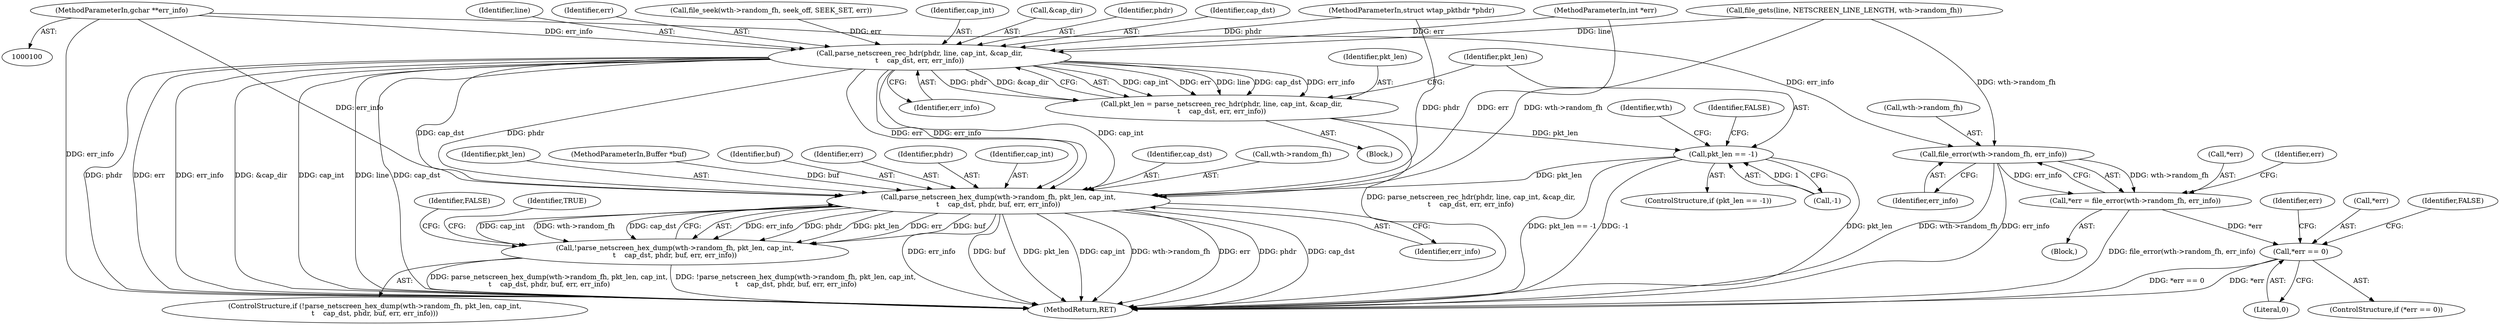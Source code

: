 digraph "1_wireshark_6a140eca7b78b230f1f90a739a32257476513c78_0@pointer" {
"1000106" [label="(MethodParameterIn,gchar **err_info)"];
"1000140" [label="(Call,file_error(wth->random_fh, err_info))"];
"1000137" [label="(Call,*err = file_error(wth->random_fh, err_info))"];
"1000146" [label="(Call,*err == 0)"];
"1000159" [label="(Call,parse_netscreen_rec_hdr(phdr, line, cap_int, &cap_dir,\n\t    cap_dst, err, err_info))"];
"1000157" [label="(Call,pkt_len = parse_netscreen_rec_hdr(phdr, line, cap_int, &cap_dir,\n\t    cap_dst, err, err_info))"];
"1000169" [label="(Call,pkt_len == -1)"];
"1000177" [label="(Call,parse_netscreen_hex_dump(wth->random_fh, pkt_len, cap_int,\n\t    cap_dst, phdr, buf, err, err_info))"];
"1000176" [label="(Call,!parse_netscreen_hex_dump(wth->random_fh, pkt_len, cap_int,\n\t    cap_dst, phdr, buf, err, err_info))"];
"1000161" [label="(Identifier,line)"];
"1000177" [label="(Call,parse_netscreen_hex_dump(wth->random_fh, pkt_len, cap_int,\n\t    cap_dst, phdr, buf, err, err_info))"];
"1000192" [label="(MethodReturn,RET)"];
"1000156" [label="(Identifier,FALSE)"];
"1000137" [label="(Call,*err = file_error(wth->random_fh, err_info))"];
"1000168" [label="(ControlStructure,if (pkt_len == -1))"];
"1000141" [label="(Call,wth->random_fh)"];
"1000186" [label="(Identifier,err)"];
"1000184" [label="(Identifier,phdr)"];
"1000166" [label="(Identifier,err)"];
"1000115" [label="(Call,file_seek(wth->random_fh, seek_off, SEEK_SET, err))"];
"1000182" [label="(Identifier,cap_int)"];
"1000174" [label="(Identifier,FALSE)"];
"1000159" [label="(Call,parse_netscreen_rec_hdr(phdr, line, cap_int, &cap_dir,\n\t    cap_dst, err, err_info))"];
"1000191" [label="(Identifier,TRUE)"];
"1000140" [label="(Call,file_error(wth->random_fh, err_info))"];
"1000105" [label="(MethodParameterIn,int *err)"];
"1000162" [label="(Identifier,cap_int)"];
"1000187" [label="(Identifier,err_info)"];
"1000145" [label="(ControlStructure,if (*err == 0))"];
"1000129" [label="(Call,file_gets(line, NETSCREEN_LINE_LENGTH, wth->random_fh))"];
"1000171" [label="(Call,-1)"];
"1000138" [label="(Call,*err)"];
"1000157" [label="(Call,pkt_len = parse_netscreen_rec_hdr(phdr, line, cap_int, &cap_dir,\n\t    cap_dst, err, err_info))"];
"1000183" [label="(Identifier,cap_dst)"];
"1000178" [label="(Call,wth->random_fh)"];
"1000144" [label="(Identifier,err_info)"];
"1000189" [label="(Identifier,FALSE)"];
"1000176" [label="(Call,!parse_netscreen_hex_dump(wth->random_fh, pkt_len, cap_int,\n\t    cap_dst, phdr, buf, err, err_info))"];
"1000107" [label="(Block,)"];
"1000170" [label="(Identifier,pkt_len)"];
"1000103" [label="(MethodParameterIn,struct wtap_pkthdr *phdr)"];
"1000146" [label="(Call,*err == 0)"];
"1000106" [label="(MethodParameterIn,gchar **err_info)"];
"1000158" [label="(Identifier,pkt_len)"];
"1000175" [label="(ControlStructure,if (!parse_netscreen_hex_dump(wth->random_fh, pkt_len, cap_int,\n\t    cap_dst, phdr, buf, err, err_info)))"];
"1000148" [label="(Identifier,err)"];
"1000149" [label="(Literal,0)"];
"1000153" [label="(Identifier,err)"];
"1000163" [label="(Call,&cap_dir)"];
"1000147" [label="(Call,*err)"];
"1000160" [label="(Identifier,phdr)"];
"1000179" [label="(Identifier,wth)"];
"1000181" [label="(Identifier,pkt_len)"];
"1000167" [label="(Identifier,err_info)"];
"1000104" [label="(MethodParameterIn,Buffer *buf)"];
"1000185" [label="(Identifier,buf)"];
"1000169" [label="(Call,pkt_len == -1)"];
"1000165" [label="(Identifier,cap_dst)"];
"1000136" [label="(Block,)"];
"1000106" -> "1000100"  [label="AST: "];
"1000106" -> "1000192"  [label="DDG: err_info"];
"1000106" -> "1000140"  [label="DDG: err_info"];
"1000106" -> "1000159"  [label="DDG: err_info"];
"1000106" -> "1000177"  [label="DDG: err_info"];
"1000140" -> "1000137"  [label="AST: "];
"1000140" -> "1000144"  [label="CFG: "];
"1000141" -> "1000140"  [label="AST: "];
"1000144" -> "1000140"  [label="AST: "];
"1000137" -> "1000140"  [label="CFG: "];
"1000140" -> "1000192"  [label="DDG: wth->random_fh"];
"1000140" -> "1000192"  [label="DDG: err_info"];
"1000140" -> "1000137"  [label="DDG: wth->random_fh"];
"1000140" -> "1000137"  [label="DDG: err_info"];
"1000129" -> "1000140"  [label="DDG: wth->random_fh"];
"1000137" -> "1000136"  [label="AST: "];
"1000138" -> "1000137"  [label="AST: "];
"1000148" -> "1000137"  [label="CFG: "];
"1000137" -> "1000192"  [label="DDG: file_error(wth->random_fh, err_info)"];
"1000137" -> "1000146"  [label="DDG: *err"];
"1000146" -> "1000145"  [label="AST: "];
"1000146" -> "1000149"  [label="CFG: "];
"1000147" -> "1000146"  [label="AST: "];
"1000149" -> "1000146"  [label="AST: "];
"1000153" -> "1000146"  [label="CFG: "];
"1000156" -> "1000146"  [label="CFG: "];
"1000146" -> "1000192"  [label="DDG: *err == 0"];
"1000146" -> "1000192"  [label="DDG: *err"];
"1000159" -> "1000157"  [label="AST: "];
"1000159" -> "1000167"  [label="CFG: "];
"1000160" -> "1000159"  [label="AST: "];
"1000161" -> "1000159"  [label="AST: "];
"1000162" -> "1000159"  [label="AST: "];
"1000163" -> "1000159"  [label="AST: "];
"1000165" -> "1000159"  [label="AST: "];
"1000166" -> "1000159"  [label="AST: "];
"1000167" -> "1000159"  [label="AST: "];
"1000157" -> "1000159"  [label="CFG: "];
"1000159" -> "1000192"  [label="DDG: phdr"];
"1000159" -> "1000192"  [label="DDG: err"];
"1000159" -> "1000192"  [label="DDG: err_info"];
"1000159" -> "1000192"  [label="DDG: &cap_dir"];
"1000159" -> "1000192"  [label="DDG: cap_int"];
"1000159" -> "1000192"  [label="DDG: line"];
"1000159" -> "1000192"  [label="DDG: cap_dst"];
"1000159" -> "1000157"  [label="DDG: cap_int"];
"1000159" -> "1000157"  [label="DDG: err"];
"1000159" -> "1000157"  [label="DDG: line"];
"1000159" -> "1000157"  [label="DDG: cap_dst"];
"1000159" -> "1000157"  [label="DDG: err_info"];
"1000159" -> "1000157"  [label="DDG: phdr"];
"1000159" -> "1000157"  [label="DDG: &cap_dir"];
"1000103" -> "1000159"  [label="DDG: phdr"];
"1000129" -> "1000159"  [label="DDG: line"];
"1000115" -> "1000159"  [label="DDG: err"];
"1000105" -> "1000159"  [label="DDG: err"];
"1000159" -> "1000177"  [label="DDG: cap_int"];
"1000159" -> "1000177"  [label="DDG: cap_dst"];
"1000159" -> "1000177"  [label="DDG: phdr"];
"1000159" -> "1000177"  [label="DDG: err"];
"1000159" -> "1000177"  [label="DDG: err_info"];
"1000157" -> "1000107"  [label="AST: "];
"1000158" -> "1000157"  [label="AST: "];
"1000170" -> "1000157"  [label="CFG: "];
"1000157" -> "1000192"  [label="DDG: parse_netscreen_rec_hdr(phdr, line, cap_int, &cap_dir,\n\t    cap_dst, err, err_info)"];
"1000157" -> "1000169"  [label="DDG: pkt_len"];
"1000169" -> "1000168"  [label="AST: "];
"1000169" -> "1000171"  [label="CFG: "];
"1000170" -> "1000169"  [label="AST: "];
"1000171" -> "1000169"  [label="AST: "];
"1000174" -> "1000169"  [label="CFG: "];
"1000179" -> "1000169"  [label="CFG: "];
"1000169" -> "1000192"  [label="DDG: pkt_len == -1"];
"1000169" -> "1000192"  [label="DDG: -1"];
"1000169" -> "1000192"  [label="DDG: pkt_len"];
"1000171" -> "1000169"  [label="DDG: 1"];
"1000169" -> "1000177"  [label="DDG: pkt_len"];
"1000177" -> "1000176"  [label="AST: "];
"1000177" -> "1000187"  [label="CFG: "];
"1000178" -> "1000177"  [label="AST: "];
"1000181" -> "1000177"  [label="AST: "];
"1000182" -> "1000177"  [label="AST: "];
"1000183" -> "1000177"  [label="AST: "];
"1000184" -> "1000177"  [label="AST: "];
"1000185" -> "1000177"  [label="AST: "];
"1000186" -> "1000177"  [label="AST: "];
"1000187" -> "1000177"  [label="AST: "];
"1000176" -> "1000177"  [label="CFG: "];
"1000177" -> "1000192"  [label="DDG: err_info"];
"1000177" -> "1000192"  [label="DDG: buf"];
"1000177" -> "1000192"  [label="DDG: pkt_len"];
"1000177" -> "1000192"  [label="DDG: cap_int"];
"1000177" -> "1000192"  [label="DDG: wth->random_fh"];
"1000177" -> "1000192"  [label="DDG: err"];
"1000177" -> "1000192"  [label="DDG: phdr"];
"1000177" -> "1000192"  [label="DDG: cap_dst"];
"1000177" -> "1000176"  [label="DDG: err_info"];
"1000177" -> "1000176"  [label="DDG: phdr"];
"1000177" -> "1000176"  [label="DDG: pkt_len"];
"1000177" -> "1000176"  [label="DDG: err"];
"1000177" -> "1000176"  [label="DDG: buf"];
"1000177" -> "1000176"  [label="DDG: cap_int"];
"1000177" -> "1000176"  [label="DDG: wth->random_fh"];
"1000177" -> "1000176"  [label="DDG: cap_dst"];
"1000129" -> "1000177"  [label="DDG: wth->random_fh"];
"1000103" -> "1000177"  [label="DDG: phdr"];
"1000104" -> "1000177"  [label="DDG: buf"];
"1000105" -> "1000177"  [label="DDG: err"];
"1000176" -> "1000175"  [label="AST: "];
"1000189" -> "1000176"  [label="CFG: "];
"1000191" -> "1000176"  [label="CFG: "];
"1000176" -> "1000192"  [label="DDG: !parse_netscreen_hex_dump(wth->random_fh, pkt_len, cap_int,\n\t    cap_dst, phdr, buf, err, err_info)"];
"1000176" -> "1000192"  [label="DDG: parse_netscreen_hex_dump(wth->random_fh, pkt_len, cap_int,\n\t    cap_dst, phdr, buf, err, err_info)"];
}
